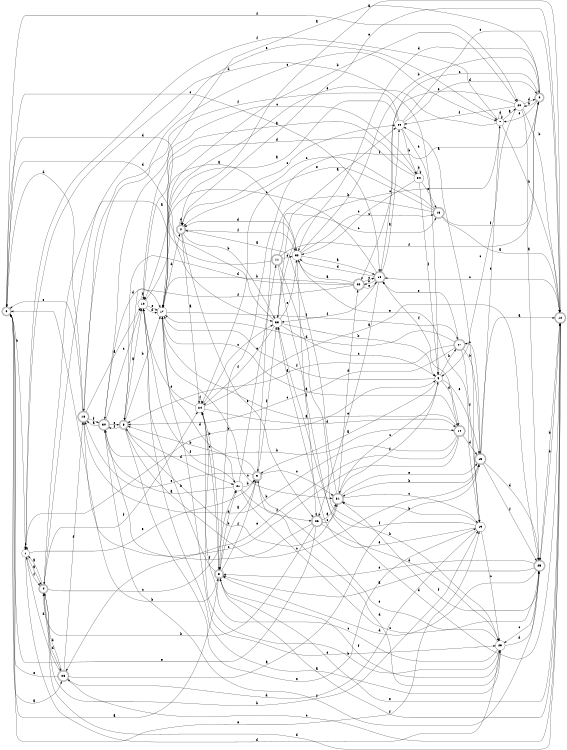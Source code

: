 digraph n28_4 {
__start0 [label="" shape="none"];

rankdir=LR;
size="8,5";

s0 [style="rounded,filled", color="black", fillcolor="white" shape="doublecircle", label="0"];
s1 [style="filled", color="black", fillcolor="white" shape="circle", label="1"];
s2 [style="rounded,filled", color="black", fillcolor="white" shape="doublecircle", label="2"];
s3 [style="rounded,filled", color="black", fillcolor="white" shape="doublecircle", label="3"];
s4 [style="rounded,filled", color="black", fillcolor="white" shape="doublecircle", label="4"];
s5 [style="filled", color="black", fillcolor="white" shape="circle", label="5"];
s6 [style="rounded,filled", color="black", fillcolor="white" shape="doublecircle", label="6"];
s7 [style="filled", color="black", fillcolor="white" shape="circle", label="7"];
s8 [style="rounded,filled", color="black", fillcolor="white" shape="doublecircle", label="8"];
s9 [style="rounded,filled", color="black", fillcolor="white" shape="doublecircle", label="9"];
s10 [style="filled", color="black", fillcolor="white" shape="circle", label="10"];
s11 [style="rounded,filled", color="black", fillcolor="white" shape="doublecircle", label="11"];
s12 [style="rounded,filled", color="black", fillcolor="white" shape="doublecircle", label="12"];
s13 [style="rounded,filled", color="black", fillcolor="white" shape="doublecircle", label="13"];
s14 [style="rounded,filled", color="black", fillcolor="white" shape="doublecircle", label="14"];
s15 [style="rounded,filled", color="black", fillcolor="white" shape="doublecircle", label="15"];
s16 [style="rounded,filled", color="black", fillcolor="white" shape="doublecircle", label="16"];
s17 [style="filled", color="black", fillcolor="white" shape="circle", label="17"];
s18 [style="rounded,filled", color="black", fillcolor="white" shape="doublecircle", label="18"];
s19 [style="filled", color="black", fillcolor="white" shape="circle", label="19"];
s20 [style="filled", color="black", fillcolor="white" shape="circle", label="20"];
s21 [style="filled", color="black", fillcolor="white" shape="circle", label="21"];
s22 [style="rounded,filled", color="black", fillcolor="white" shape="doublecircle", label="22"];
s23 [style="filled", color="black", fillcolor="white" shape="circle", label="23"];
s24 [style="filled", color="black", fillcolor="white" shape="circle", label="24"];
s25 [style="rounded,filled", color="black", fillcolor="white" shape="doublecircle", label="25"];
s26 [style="rounded,filled", color="black", fillcolor="white" shape="doublecircle", label="26"];
s27 [style="rounded,filled", color="black", fillcolor="white" shape="doublecircle", label="27"];
s28 [style="rounded,filled", color="black", fillcolor="white" shape="doublecircle", label="28"];
s29 [style="filled", color="black", fillcolor="white" shape="circle", label="29"];
s30 [style="rounded,filled", color="black", fillcolor="white" shape="doublecircle", label="30"];
s31 [style="rounded,filled", color="black", fillcolor="white" shape="doublecircle", label="31"];
s32 [style="filled", color="black", fillcolor="white" shape="circle", label="32"];
s33 [style="filled", color="black", fillcolor="white" shape="circle", label="33"];
s34 [style="filled", color="black", fillcolor="white" shape="circle", label="34"];
s0 -> s28 [label="a"];
s0 -> s1 [label="b"];
s0 -> s16 [label="c"];
s0 -> s33 [label="d"];
s0 -> s19 [label="e"];
s0 -> s20 [label="f"];
s1 -> s4 [label="a"];
s1 -> s5 [label="b"];
s1 -> s1 [label="c"];
s1 -> s23 [label="d"];
s1 -> s9 [label="e"];
s1 -> s4 [label="f"];
s2 -> s24 [label="a"];
s2 -> s33 [label="b"];
s2 -> s29 [label="c"];
s2 -> s2 [label="d"];
s2 -> s26 [label="e"];
s2 -> s32 [label="f"];
s3 -> s0 [label="a"];
s3 -> s10 [label="b"];
s3 -> s24 [label="c"];
s3 -> s21 [label="d"];
s3 -> s12 [label="e"];
s3 -> s9 [label="f"];
s4 -> s1 [label="a"];
s4 -> s19 [label="b"];
s4 -> s21 [label="c"];
s4 -> s28 [label="d"];
s4 -> s7 [label="e"];
s4 -> s24 [label="f"];
s5 -> s9 [label="a"];
s5 -> s27 [label="b"];
s5 -> s31 [label="c"];
s5 -> s14 [label="d"];
s5 -> s15 [label="e"];
s5 -> s17 [label="f"];
s6 -> s30 [label="a"];
s6 -> s20 [label="b"];
s6 -> s16 [label="c"];
s6 -> s32 [label="d"];
s6 -> s7 [label="e"];
s6 -> s3 [label="f"];
s7 -> s20 [label="a"];
s7 -> s12 [label="b"];
s7 -> s33 [label="c"];
s7 -> s7 [label="d"];
s7 -> s17 [label="e"];
s7 -> s1 [label="f"];
s8 -> s10 [label="a"];
s8 -> s17 [label="b"];
s8 -> s15 [label="c"];
s8 -> s21 [label="d"];
s8 -> s19 [label="e"];
s8 -> s30 [label="f"];
s9 -> s3 [label="a"];
s9 -> s8 [label="b"];
s9 -> s31 [label="c"];
s9 -> s23 [label="d"];
s9 -> s18 [label="e"];
s9 -> s33 [label="f"];
s10 -> s32 [label="a"];
s10 -> s10 [label="b"];
s10 -> s34 [label="c"];
s10 -> s17 [label="d"];
s10 -> s17 [label="e"];
s10 -> s21 [label="f"];
s11 -> s4 [label="a"];
s11 -> s23 [label="b"];
s11 -> s13 [label="c"];
s11 -> s12 [label="d"];
s11 -> s32 [label="e"];
s11 -> s6 [label="f"];
s12 -> s2 [label="a"];
s12 -> s25 [label="b"];
s12 -> s16 [label="c"];
s12 -> s4 [label="d"];
s12 -> s2 [label="e"];
s12 -> s3 [label="f"];
s13 -> s12 [label="a"];
s13 -> s9 [label="b"];
s13 -> s2 [label="c"];
s13 -> s1 [label="d"];
s13 -> s24 [label="e"];
s13 -> s6 [label="f"];
s14 -> s17 [label="a"];
s14 -> s18 [label="b"];
s14 -> s0 [label="c"];
s14 -> s15 [label="d"];
s14 -> s28 [label="e"];
s14 -> s16 [label="f"];
s15 -> s12 [label="a"];
s15 -> s31 [label="b"];
s15 -> s27 [label="c"];
s15 -> s25 [label="d"];
s15 -> s7 [label="e"];
s15 -> s25 [label="f"];
s16 -> s29 [label="a"];
s16 -> s22 [label="b"];
s16 -> s17 [label="c"];
s16 -> s32 [label="d"];
s16 -> s26 [label="e"];
s16 -> s33 [label="f"];
s17 -> s14 [label="a"];
s17 -> s20 [label="b"];
s17 -> s31 [label="c"];
s17 -> s2 [label="d"];
s17 -> s23 [label="e"];
s17 -> s27 [label="f"];
s18 -> s10 [label="a"];
s18 -> s3 [label="b"];
s18 -> s7 [label="c"];
s18 -> s0 [label="d"];
s18 -> s0 [label="e"];
s18 -> s30 [label="f"];
s19 -> s29 [label="a"];
s19 -> s31 [label="b"];
s19 -> s23 [label="c"];
s19 -> s28 [label="d"];
s19 -> s33 [label="e"];
s19 -> s33 [label="f"];
s20 -> s25 [label="a"];
s20 -> s12 [label="b"];
s20 -> s5 [label="c"];
s20 -> s6 [label="d"];
s20 -> s22 [label="e"];
s20 -> s29 [label="f"];
s21 -> s30 [label="a"];
s21 -> s9 [label="b"];
s21 -> s25 [label="c"];
s21 -> s17 [label="d"];
s21 -> s11 [label="e"];
s21 -> s26 [label="f"];
s22 -> s32 [label="a"];
s22 -> s17 [label="b"];
s22 -> s16 [label="c"];
s22 -> s8 [label="d"];
s22 -> s16 [label="e"];
s22 -> s8 [label="f"];
s23 -> s10 [label="a"];
s23 -> s24 [label="b"];
s23 -> s24 [label="c"];
s23 -> s25 [label="d"];
s23 -> s9 [label="e"];
s23 -> s3 [label="f"];
s24 -> s25 [label="a"];
s24 -> s3 [label="b"];
s24 -> s33 [label="c"];
s24 -> s14 [label="d"];
s24 -> s10 [label="e"];
s24 -> s24 [label="f"];
s25 -> s3 [label="a"];
s25 -> s12 [label="b"];
s25 -> s23 [label="c"];
s25 -> s3 [label="d"];
s25 -> s3 [label="e"];
s25 -> s31 [label="f"];
s26 -> s31 [label="a"];
s26 -> s4 [label="b"];
s26 -> s31 [label="c"];
s26 -> s23 [label="d"];
s26 -> s0 [label="e"];
s26 -> s30 [label="f"];
s27 -> s8 [label="a"];
s27 -> s15 [label="b"];
s27 -> s8 [label="c"];
s27 -> s17 [label="d"];
s27 -> s16 [label="e"];
s27 -> s19 [label="f"];
s28 -> s15 [label="a"];
s28 -> s4 [label="b"];
s28 -> s12 [label="c"];
s28 -> s1 [label="d"];
s28 -> s0 [label="e"];
s28 -> s18 [label="f"];
s29 -> s17 [label="a"];
s29 -> s34 [label="b"];
s29 -> s12 [label="c"];
s29 -> s6 [label="d"];
s29 -> s5 [label="e"];
s29 -> s18 [label="f"];
s30 -> s18 [label="a"];
s30 -> s14 [label="b"];
s30 -> s10 [label="c"];
s30 -> s17 [label="d"];
s30 -> s8 [label="e"];
s30 -> s25 [label="f"];
s31 -> s2 [label="a"];
s31 -> s8 [label="b"];
s31 -> s19 [label="c"];
s31 -> s22 [label="d"];
s31 -> s15 [label="e"];
s31 -> s5 [label="f"];
s32 -> s16 [label="a"];
s32 -> s6 [label="b"];
s32 -> s13 [label="c"];
s32 -> s2 [label="d"];
s32 -> s19 [label="e"];
s32 -> s26 [label="f"];
s33 -> s29 [label="a"];
s33 -> s5 [label="b"];
s33 -> s5 [label="c"];
s33 -> s0 [label="d"];
s33 -> s32 [label="e"];
s33 -> s24 [label="f"];
s34 -> s10 [label="a"];
s34 -> s34 [label="b"];
s34 -> s32 [label="c"];
s34 -> s10 [label="d"];
s34 -> s13 [label="e"];
s34 -> s5 [label="f"];

}